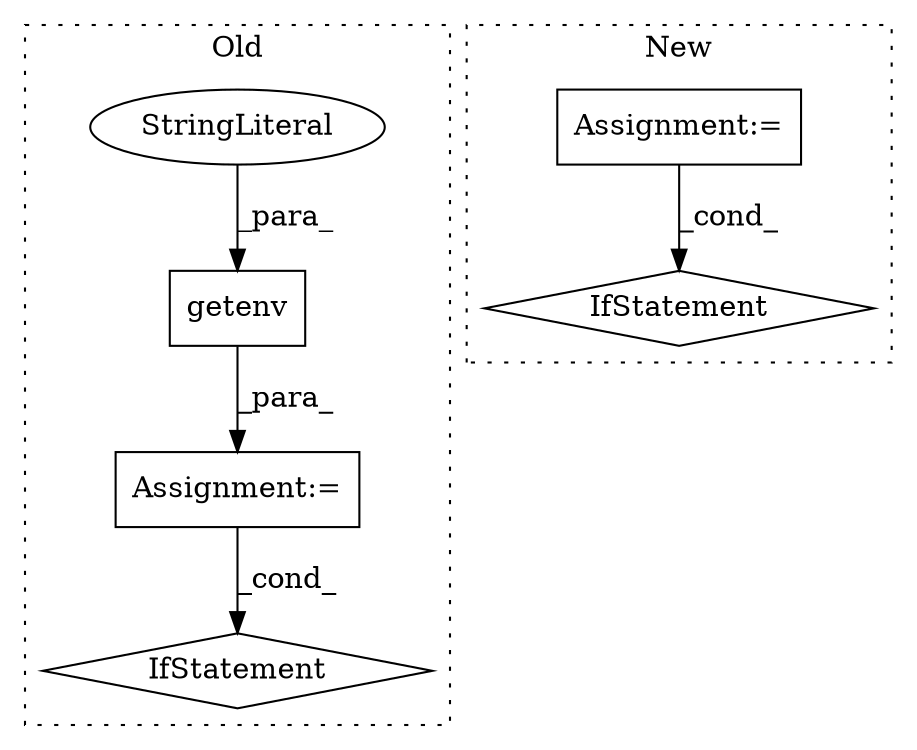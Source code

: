 digraph G {
subgraph cluster0 {
1 [label="getenv" a="32" s="381,410" l="7,1" shape="box"];
3 [label="StringLiteral" a="45" s="388" l="17" shape="ellipse"];
4 [label="Assignment:=" a="7" s="377" l="1" shape="box"];
5 [label="IfStatement" a="25" s="419,443" l="4,2" shape="diamond"];
label = "Old";
style="dotted";
}
subgraph cluster1 {
2 [label="IfStatement" a="25" s="1230,1261" l="4,2" shape="diamond"];
6 [label="Assignment:=" a="7" s="1144" l="1" shape="box"];
label = "New";
style="dotted";
}
1 -> 4 [label="_para_"];
3 -> 1 [label="_para_"];
4 -> 5 [label="_cond_"];
6 -> 2 [label="_cond_"];
}